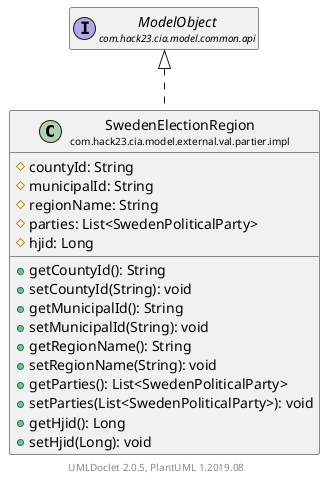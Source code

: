 @startuml
    set namespaceSeparator none
    hide empty fields
    hide empty methods

    class "<size:14>SwedenElectionRegion\n<size:10>com.hack23.cia.model.external.val.partier.impl" as com.hack23.cia.model.external.val.partier.impl.SwedenElectionRegion [[SwedenElectionRegion.html]] {
        #countyId: String
        #municipalId: String
        #regionName: String
        #parties: List<SwedenPoliticalParty>
        #hjid: Long
        +getCountyId(): String
        +setCountyId(String): void
        +getMunicipalId(): String
        +setMunicipalId(String): void
        +getRegionName(): String
        +setRegionName(String): void
        +getParties(): List<SwedenPoliticalParty>
        +setParties(List<SwedenPoliticalParty>): void
        +getHjid(): Long
        +setHjid(Long): void
    }

    interface "<size:14>ModelObject\n<size:10>com.hack23.cia.model.common.api" as com.hack23.cia.model.common.api.ModelObject

    com.hack23.cia.model.common.api.ModelObject <|.. com.hack23.cia.model.external.val.partier.impl.SwedenElectionRegion

    center footer UMLDoclet 2.0.5, PlantUML 1.2019.08
@enduml
